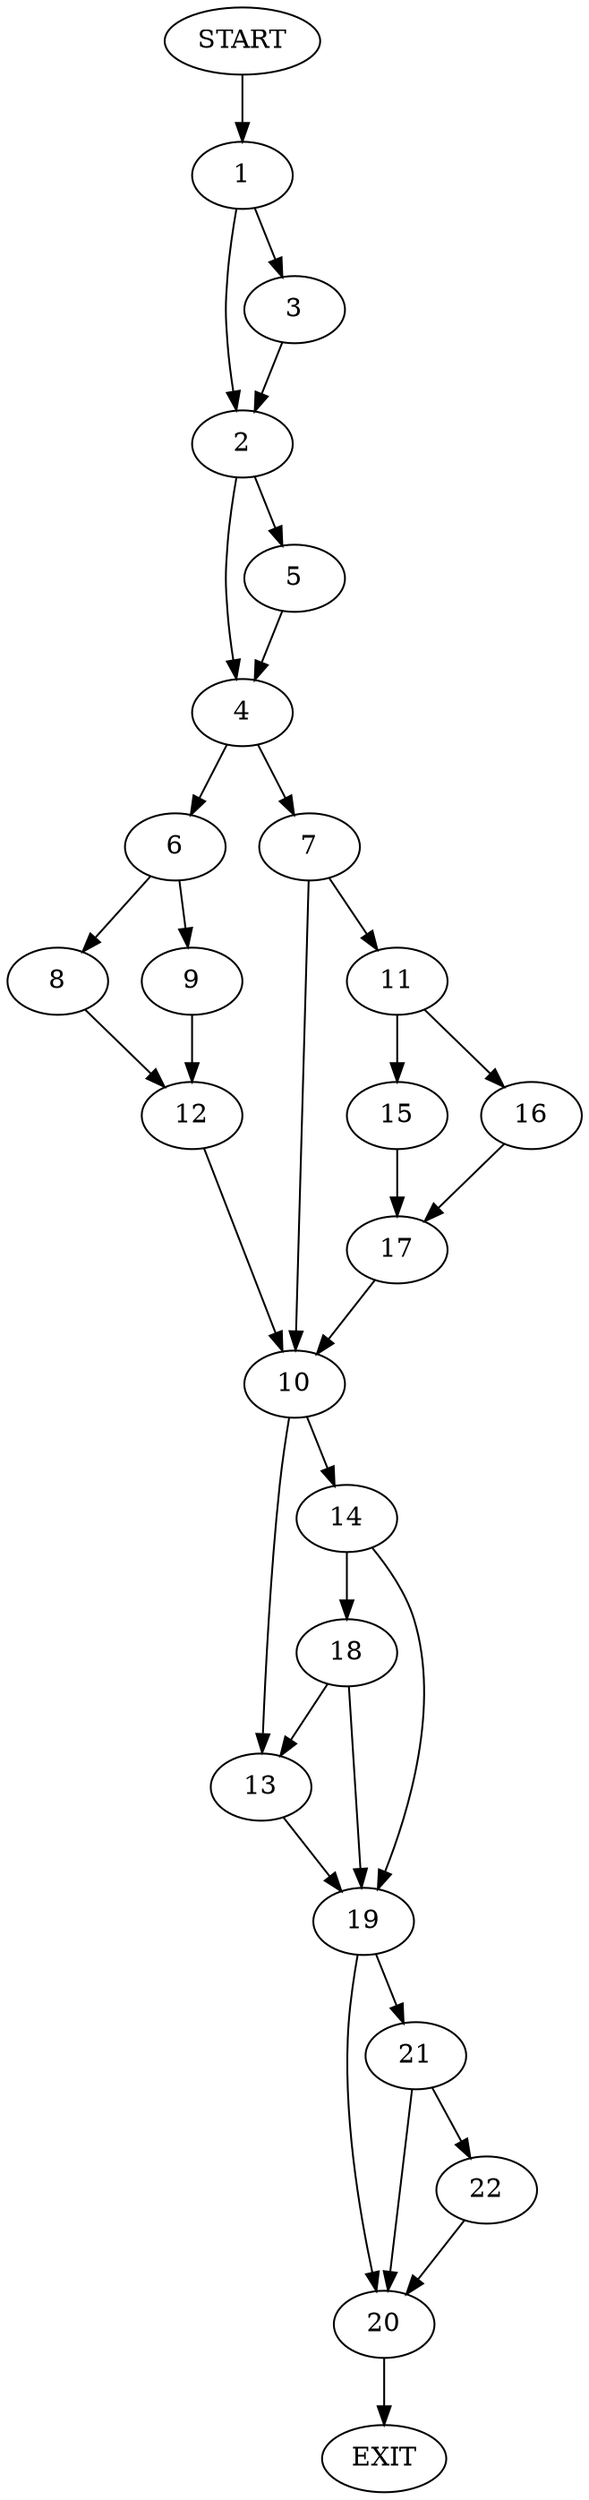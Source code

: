 digraph {
0 [label="START"]
23 [label="EXIT"]
0 -> 1
1 -> 2
1 -> 3
3 -> 2
2 -> 4
2 -> 5
5 -> 4
4 -> 6
4 -> 7
6 -> 8
6 -> 9
7 -> 10
7 -> 11
9 -> 12
8 -> 12
12 -> 10
10 -> 13
10 -> 14
11 -> 15
11 -> 16
16 -> 17
15 -> 17
17 -> 10
14 -> 18
14 -> 19
13 -> 19
18 -> 19
18 -> 13
19 -> 20
19 -> 21
21 -> 22
21 -> 20
20 -> 23
22 -> 20
}
